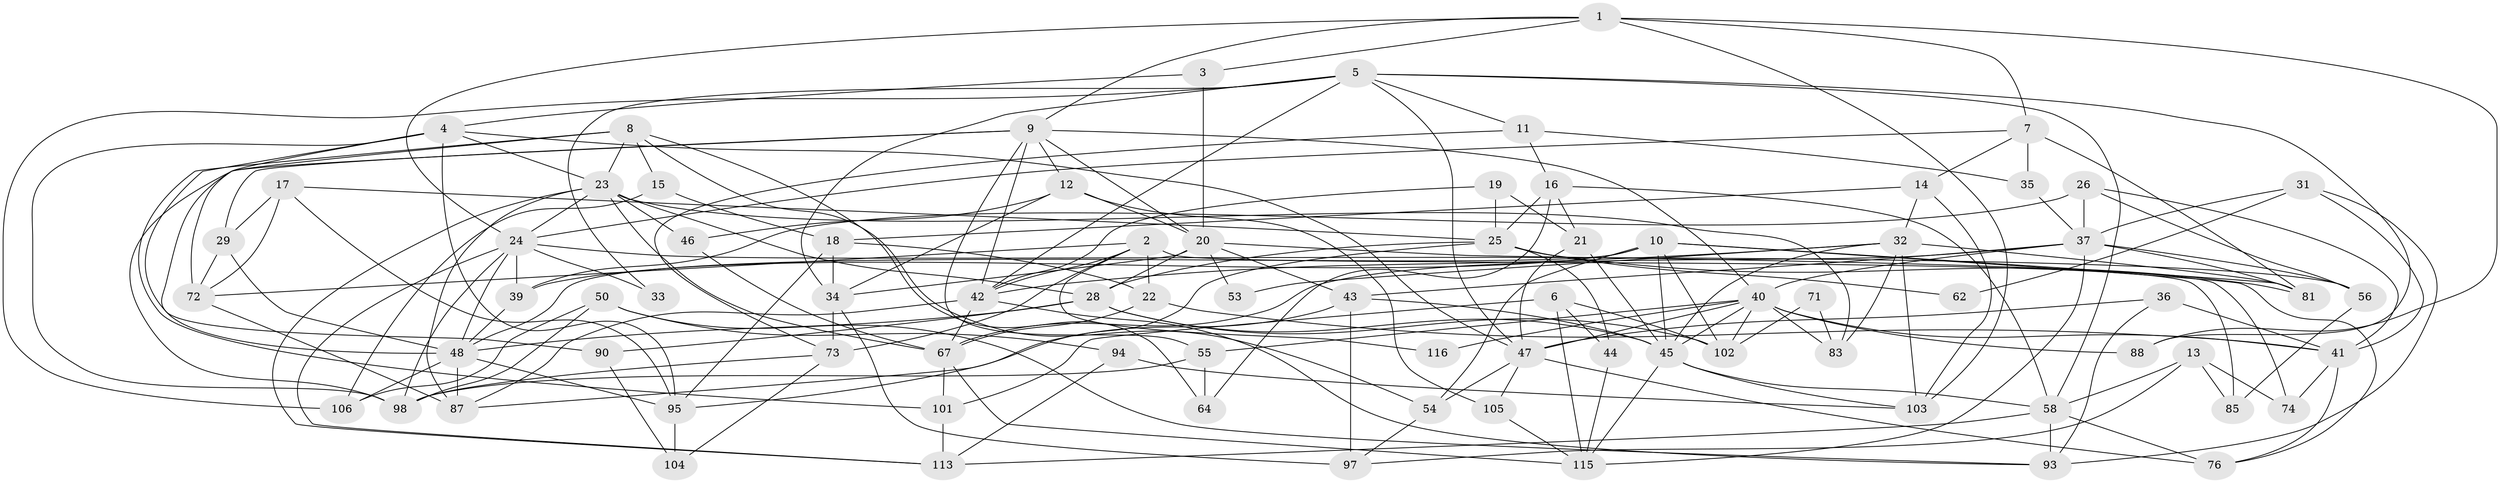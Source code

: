 // Generated by graph-tools (version 1.1) at 2025/23/03/03/25 07:23:58]
// undirected, 79 vertices, 197 edges
graph export_dot {
graph [start="1"]
  node [color=gray90,style=filled];
  1 [super="+69"];
  2 [super="+68"];
  3;
  4 [super="+51"];
  5 [super="+60"];
  6 [super="+38"];
  7 [super="+86"];
  8;
  9 [super="+119"];
  10 [super="+57"];
  11;
  12 [super="+79"];
  13;
  14;
  15;
  16;
  17;
  18 [super="+52"];
  19;
  20 [super="+84"];
  21 [super="+120"];
  22;
  23 [super="+30"];
  24 [super="+27"];
  25 [super="+82"];
  26 [super="+77"];
  28;
  29 [super="+70"];
  31 [super="+75"];
  32 [super="+63"];
  33;
  34 [super="+96"];
  35;
  36;
  37 [super="+92"];
  39;
  40 [super="+59"];
  41 [super="+80"];
  42 [super="+49"];
  43;
  44;
  45 [super="+91"];
  46 [super="+65"];
  47 [super="+66"];
  48 [super="+78"];
  50;
  53;
  54 [super="+108"];
  55;
  56;
  58 [super="+61"];
  62;
  64 [super="+110"];
  67 [super="+111"];
  71;
  72;
  73;
  74;
  76 [super="+100"];
  81 [super="+109"];
  83;
  85;
  87 [super="+89"];
  88;
  90;
  93;
  94;
  95 [super="+99"];
  97 [super="+112"];
  98 [super="+107"];
  101;
  102;
  103 [super="+114"];
  104 [super="+117"];
  105;
  106 [super="+118"];
  113;
  115;
  116;
  1 -- 24;
  1 -- 3;
  1 -- 88;
  1 -- 103;
  1 -- 9;
  1 -- 7;
  2 -- 72;
  2 -- 85;
  2 -- 116;
  2 -- 73;
  2 -- 22;
  2 -- 42;
  3 -- 4;
  3 -- 20;
  4 -- 90;
  4 -- 95;
  4 -- 72;
  4 -- 23;
  4 -- 98;
  4 -- 47;
  5 -- 34;
  5 -- 33;
  5 -- 88;
  5 -- 106;
  5 -- 11;
  5 -- 58;
  5 -- 47;
  5 -- 42;
  6 -- 115;
  6 -- 102;
  6 -- 44;
  6 -- 101;
  7 -- 35;
  7 -- 24;
  7 -- 81;
  7 -- 14;
  8 -- 48;
  8 -- 15;
  8 -- 101;
  8 -- 23;
  8 -- 64;
  8 -- 54;
  9 -- 20;
  9 -- 40;
  9 -- 98;
  9 -- 55;
  9 -- 42;
  9 -- 12;
  9 -- 29;
  10 -- 81;
  10 -- 76;
  10 -- 54;
  10 -- 39;
  10 -- 102;
  10 -- 45;
  10 -- 48;
  11 -- 16;
  11 -- 73;
  11 -- 35;
  12 -- 20;
  12 -- 46;
  12 -- 105;
  12 -- 34;
  13 -- 58;
  13 -- 74;
  13 -- 85;
  13 -- 97;
  14 -- 32;
  14 -- 103;
  14 -- 18;
  15 -- 18;
  15 -- 106;
  16 -- 58;
  16 -- 64;
  16 -- 25;
  16 -- 21;
  17 -- 72;
  17 -- 29;
  17 -- 95;
  17 -- 25;
  18 -- 95;
  18 -- 34;
  18 -- 22;
  19 -- 25;
  19 -- 21;
  19 -- 42;
  20 -- 28;
  20 -- 43;
  20 -- 53;
  20 -- 34;
  20 -- 74;
  21 -- 45;
  21 -- 47;
  22 -- 41;
  22 -- 67;
  23 -- 28;
  23 -- 24;
  23 -- 67;
  23 -- 87;
  23 -- 113;
  23 -- 83;
  23 -- 46;
  24 -- 33;
  24 -- 39;
  24 -- 48;
  24 -- 113;
  24 -- 56;
  24 -- 98;
  25 -- 28;
  25 -- 81;
  25 -- 44;
  25 -- 62;
  25 -- 95;
  26 -- 56;
  26 -- 39;
  26 -- 41;
  26 -- 37;
  28 -- 102;
  28 -- 90;
  28 -- 45;
  28 -- 48;
  29 -- 72;
  29 -- 48;
  31 -- 41;
  31 -- 37;
  31 -- 93;
  31 -- 62;
  32 -- 42;
  32 -- 53;
  32 -- 81;
  32 -- 83;
  32 -- 103;
  32 -- 45;
  34 -- 97 [weight=2];
  34 -- 73;
  35 -- 37;
  36 -- 41;
  36 -- 93;
  36 -- 47;
  37 -- 115;
  37 -- 40;
  37 -- 56;
  37 -- 81;
  37 -- 43;
  37 -- 67;
  39 -- 48;
  40 -- 41;
  40 -- 55;
  40 -- 102;
  40 -- 83;
  40 -- 116;
  40 -- 88;
  40 -- 45;
  40 -- 47;
  41 -- 74;
  41 -- 76;
  42 -- 67;
  42 -- 93;
  42 -- 87;
  43 -- 97;
  43 -- 45;
  43 -- 87;
  44 -- 115;
  45 -- 115;
  45 -- 103;
  45 -- 58;
  46 -- 67;
  47 -- 54;
  47 -- 76;
  47 -- 105;
  48 -- 95;
  48 -- 87;
  48 -- 106;
  50 -- 94;
  50 -- 93;
  50 -- 98;
  50 -- 106;
  54 -- 97;
  55 -- 64;
  55 -- 98;
  56 -- 85;
  58 -- 113;
  58 -- 76;
  58 -- 93;
  67 -- 101;
  67 -- 115;
  71 -- 102;
  71 -- 83;
  72 -- 87;
  73 -- 98;
  73 -- 104;
  90 -- 104;
  94 -- 113;
  94 -- 103;
  95 -- 104;
  101 -- 113;
  105 -- 115;
}
